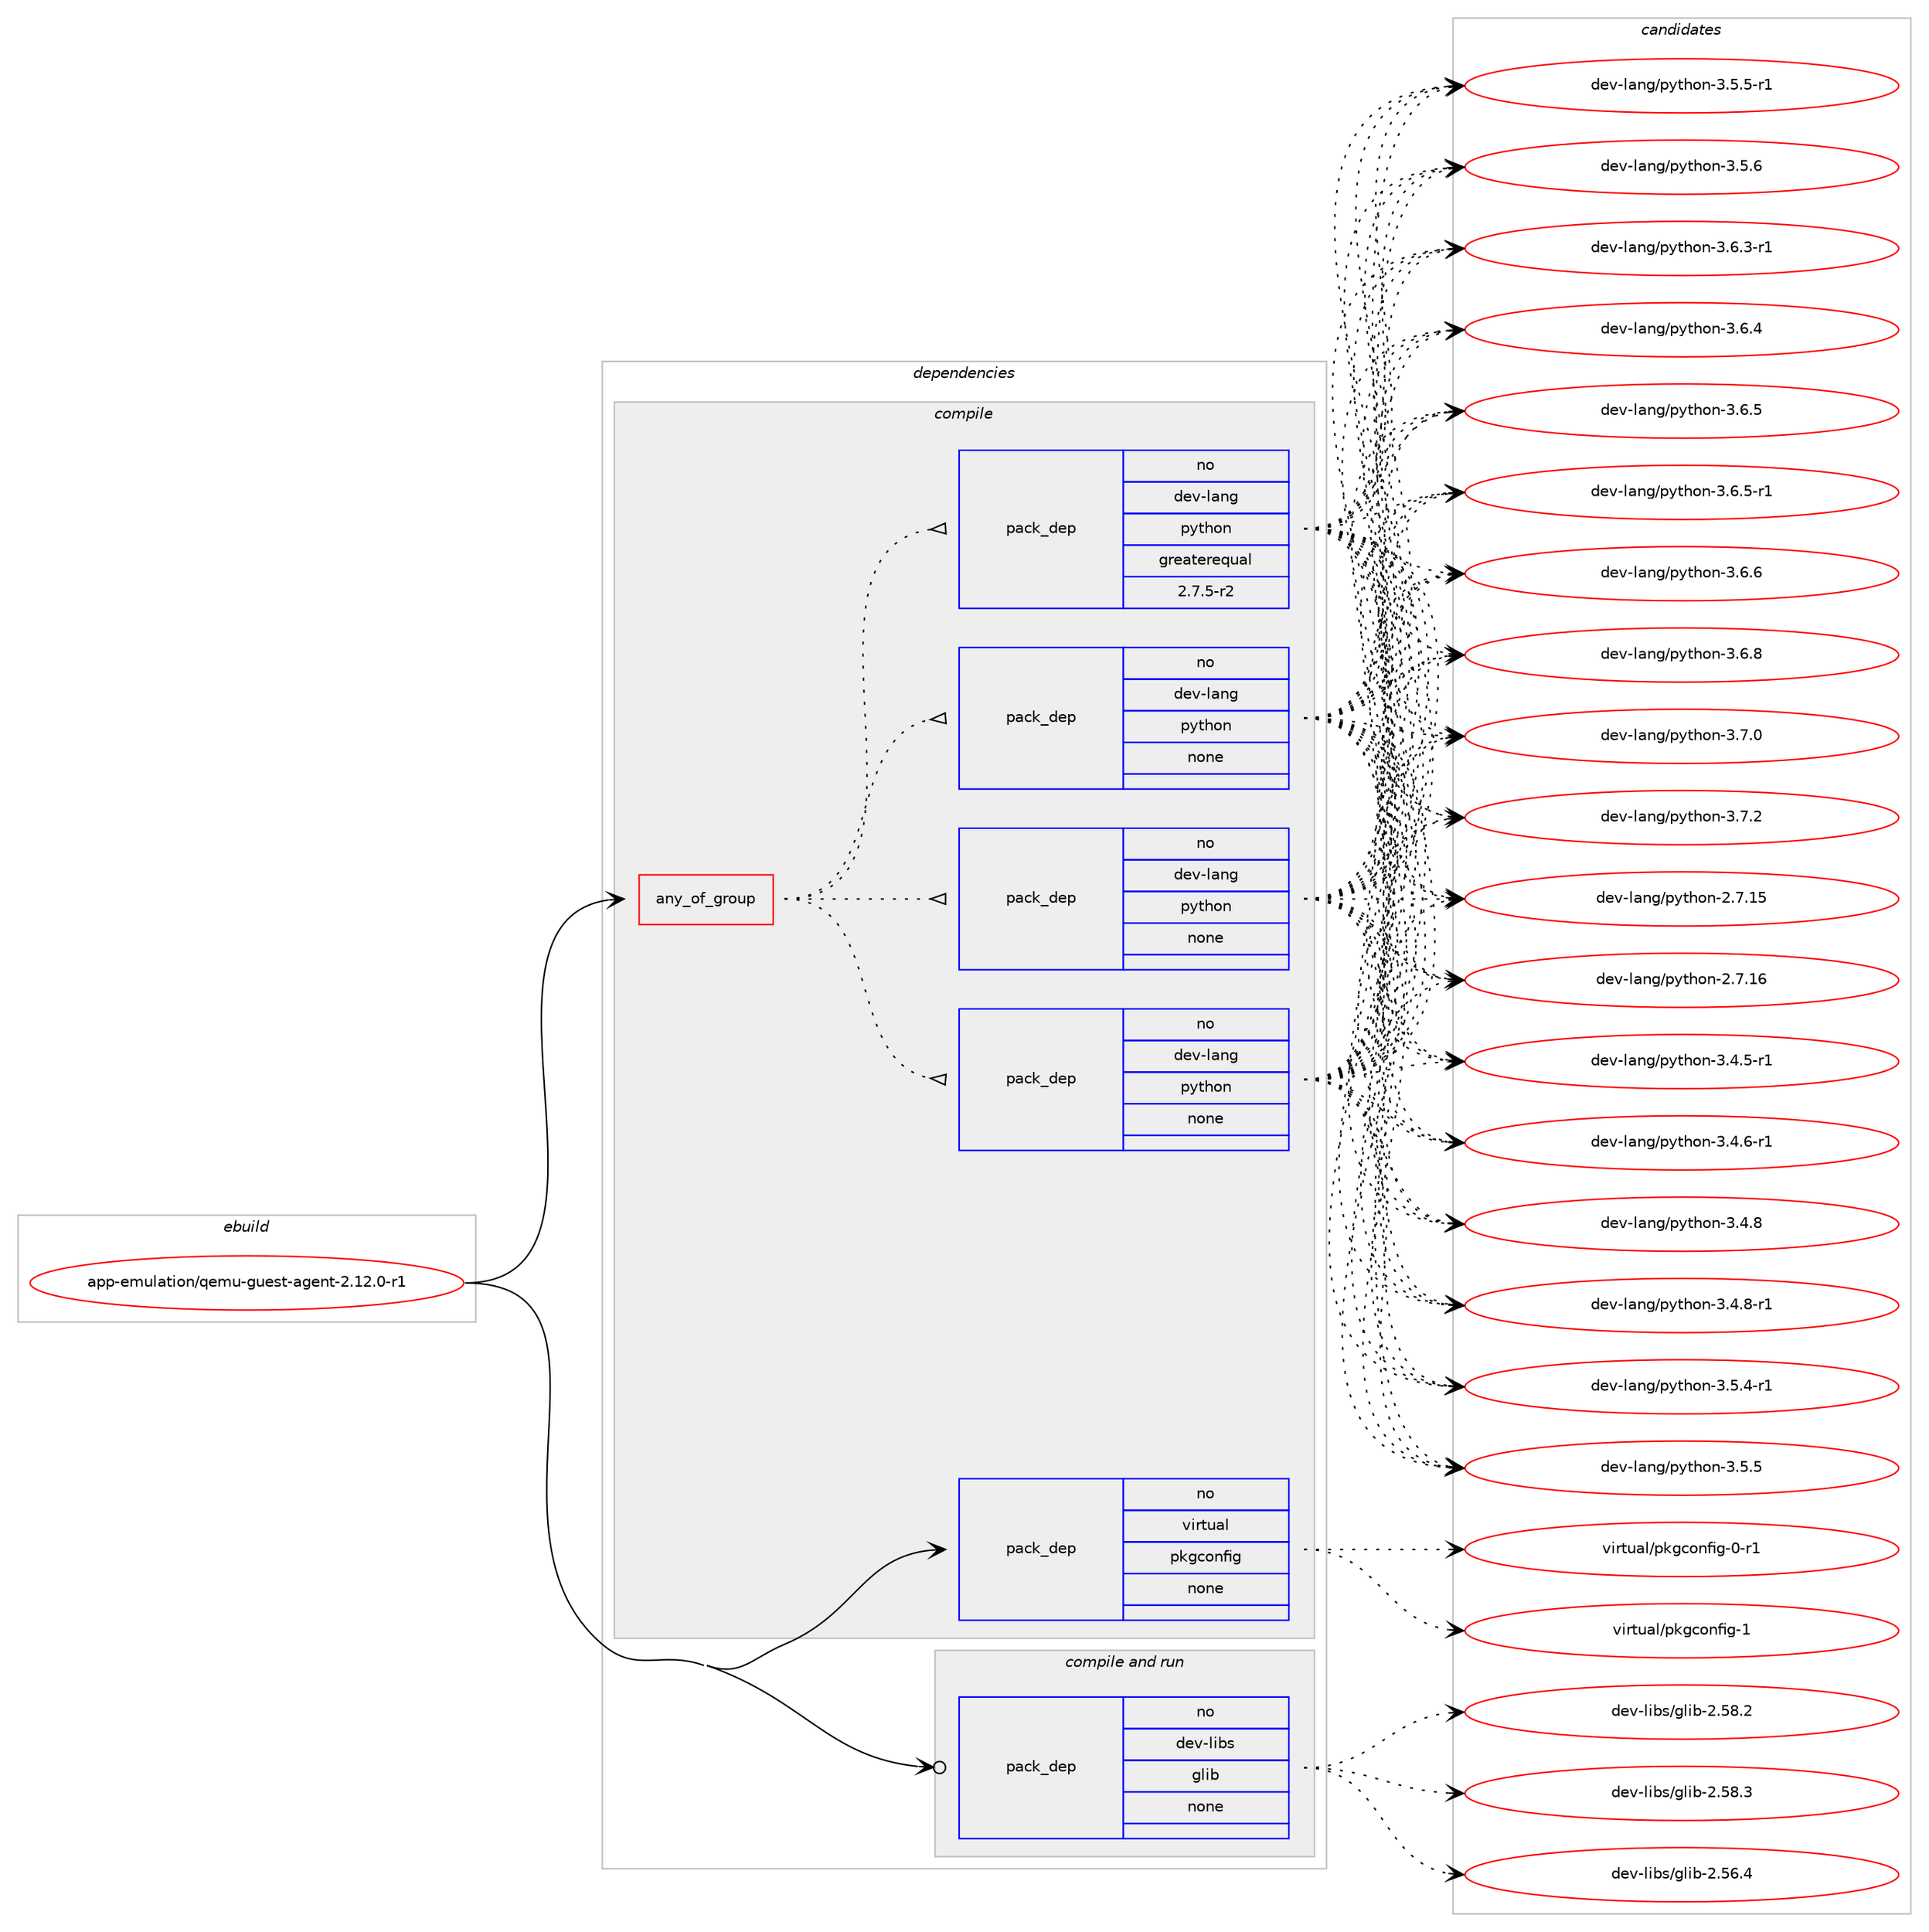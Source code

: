 digraph prolog {

# *************
# Graph options
# *************

newrank=true;
concentrate=true;
compound=true;
graph [rankdir=LR,fontname=Helvetica,fontsize=10,ranksep=1.5];#, ranksep=2.5, nodesep=0.2];
edge  [arrowhead=vee];
node  [fontname=Helvetica,fontsize=10];

# **********
# The ebuild
# **********

subgraph cluster_leftcol {
color=gray;
rank=same;
label=<<i>ebuild</i>>;
id [label="app-emulation/qemu-guest-agent-2.12.0-r1", color=red, width=4, href="../app-emulation/qemu-guest-agent-2.12.0-r1.svg"];
}

# ****************
# The dependencies
# ****************

subgraph cluster_midcol {
color=gray;
label=<<i>dependencies</i>>;
subgraph cluster_compile {
fillcolor="#eeeeee";
style=filled;
label=<<i>compile</i>>;
subgraph any19488 {
dependency1288296 [label=<<TABLE BORDER="0" CELLBORDER="1" CELLSPACING="0" CELLPADDING="4"><TR><TD CELLPADDING="10">any_of_group</TD></TR></TABLE>>, shape=none, color=red];subgraph pack917616 {
dependency1288297 [label=<<TABLE BORDER="0" CELLBORDER="1" CELLSPACING="0" CELLPADDING="4" WIDTH="220"><TR><TD ROWSPAN="6" CELLPADDING="30">pack_dep</TD></TR><TR><TD WIDTH="110">no</TD></TR><TR><TD>dev-lang</TD></TR><TR><TD>python</TD></TR><TR><TD>none</TD></TR><TR><TD></TD></TR></TABLE>>, shape=none, color=blue];
}
dependency1288296:e -> dependency1288297:w [weight=20,style="dotted",arrowhead="oinv"];
subgraph pack917617 {
dependency1288298 [label=<<TABLE BORDER="0" CELLBORDER="1" CELLSPACING="0" CELLPADDING="4" WIDTH="220"><TR><TD ROWSPAN="6" CELLPADDING="30">pack_dep</TD></TR><TR><TD WIDTH="110">no</TD></TR><TR><TD>dev-lang</TD></TR><TR><TD>python</TD></TR><TR><TD>none</TD></TR><TR><TD></TD></TR></TABLE>>, shape=none, color=blue];
}
dependency1288296:e -> dependency1288298:w [weight=20,style="dotted",arrowhead="oinv"];
subgraph pack917618 {
dependency1288299 [label=<<TABLE BORDER="0" CELLBORDER="1" CELLSPACING="0" CELLPADDING="4" WIDTH="220"><TR><TD ROWSPAN="6" CELLPADDING="30">pack_dep</TD></TR><TR><TD WIDTH="110">no</TD></TR><TR><TD>dev-lang</TD></TR><TR><TD>python</TD></TR><TR><TD>none</TD></TR><TR><TD></TD></TR></TABLE>>, shape=none, color=blue];
}
dependency1288296:e -> dependency1288299:w [weight=20,style="dotted",arrowhead="oinv"];
subgraph pack917619 {
dependency1288300 [label=<<TABLE BORDER="0" CELLBORDER="1" CELLSPACING="0" CELLPADDING="4" WIDTH="220"><TR><TD ROWSPAN="6" CELLPADDING="30">pack_dep</TD></TR><TR><TD WIDTH="110">no</TD></TR><TR><TD>dev-lang</TD></TR><TR><TD>python</TD></TR><TR><TD>greaterequal</TD></TR><TR><TD>2.7.5-r2</TD></TR></TABLE>>, shape=none, color=blue];
}
dependency1288296:e -> dependency1288300:w [weight=20,style="dotted",arrowhead="oinv"];
}
id:e -> dependency1288296:w [weight=20,style="solid",arrowhead="vee"];
subgraph pack917620 {
dependency1288301 [label=<<TABLE BORDER="0" CELLBORDER="1" CELLSPACING="0" CELLPADDING="4" WIDTH="220"><TR><TD ROWSPAN="6" CELLPADDING="30">pack_dep</TD></TR><TR><TD WIDTH="110">no</TD></TR><TR><TD>virtual</TD></TR><TR><TD>pkgconfig</TD></TR><TR><TD>none</TD></TR><TR><TD></TD></TR></TABLE>>, shape=none, color=blue];
}
id:e -> dependency1288301:w [weight=20,style="solid",arrowhead="vee"];
}
subgraph cluster_compileandrun {
fillcolor="#eeeeee";
style=filled;
label=<<i>compile and run</i>>;
subgraph pack917621 {
dependency1288302 [label=<<TABLE BORDER="0" CELLBORDER="1" CELLSPACING="0" CELLPADDING="4" WIDTH="220"><TR><TD ROWSPAN="6" CELLPADDING="30">pack_dep</TD></TR><TR><TD WIDTH="110">no</TD></TR><TR><TD>dev-libs</TD></TR><TR><TD>glib</TD></TR><TR><TD>none</TD></TR><TR><TD></TD></TR></TABLE>>, shape=none, color=blue];
}
id:e -> dependency1288302:w [weight=20,style="solid",arrowhead="odotvee"];
}
subgraph cluster_run {
fillcolor="#eeeeee";
style=filled;
label=<<i>run</i>>;
}
}

# **************
# The candidates
# **************

subgraph cluster_choices {
rank=same;
color=gray;
label=<<i>candidates</i>>;

subgraph choice917616 {
color=black;
nodesep=1;
choice10010111845108971101034711212111610411111045504655464953 [label="dev-lang/python-2.7.15", color=red, width=4,href="../dev-lang/python-2.7.15.svg"];
choice10010111845108971101034711212111610411111045504655464954 [label="dev-lang/python-2.7.16", color=red, width=4,href="../dev-lang/python-2.7.16.svg"];
choice1001011184510897110103471121211161041111104551465246534511449 [label="dev-lang/python-3.4.5-r1", color=red, width=4,href="../dev-lang/python-3.4.5-r1.svg"];
choice1001011184510897110103471121211161041111104551465246544511449 [label="dev-lang/python-3.4.6-r1", color=red, width=4,href="../dev-lang/python-3.4.6-r1.svg"];
choice100101118451089711010347112121116104111110455146524656 [label="dev-lang/python-3.4.8", color=red, width=4,href="../dev-lang/python-3.4.8.svg"];
choice1001011184510897110103471121211161041111104551465246564511449 [label="dev-lang/python-3.4.8-r1", color=red, width=4,href="../dev-lang/python-3.4.8-r1.svg"];
choice1001011184510897110103471121211161041111104551465346524511449 [label="dev-lang/python-3.5.4-r1", color=red, width=4,href="../dev-lang/python-3.5.4-r1.svg"];
choice100101118451089711010347112121116104111110455146534653 [label="dev-lang/python-3.5.5", color=red, width=4,href="../dev-lang/python-3.5.5.svg"];
choice1001011184510897110103471121211161041111104551465346534511449 [label="dev-lang/python-3.5.5-r1", color=red, width=4,href="../dev-lang/python-3.5.5-r1.svg"];
choice100101118451089711010347112121116104111110455146534654 [label="dev-lang/python-3.5.6", color=red, width=4,href="../dev-lang/python-3.5.6.svg"];
choice1001011184510897110103471121211161041111104551465446514511449 [label="dev-lang/python-3.6.3-r1", color=red, width=4,href="../dev-lang/python-3.6.3-r1.svg"];
choice100101118451089711010347112121116104111110455146544652 [label="dev-lang/python-3.6.4", color=red, width=4,href="../dev-lang/python-3.6.4.svg"];
choice100101118451089711010347112121116104111110455146544653 [label="dev-lang/python-3.6.5", color=red, width=4,href="../dev-lang/python-3.6.5.svg"];
choice1001011184510897110103471121211161041111104551465446534511449 [label="dev-lang/python-3.6.5-r1", color=red, width=4,href="../dev-lang/python-3.6.5-r1.svg"];
choice100101118451089711010347112121116104111110455146544654 [label="dev-lang/python-3.6.6", color=red, width=4,href="../dev-lang/python-3.6.6.svg"];
choice100101118451089711010347112121116104111110455146544656 [label="dev-lang/python-3.6.8", color=red, width=4,href="../dev-lang/python-3.6.8.svg"];
choice100101118451089711010347112121116104111110455146554648 [label="dev-lang/python-3.7.0", color=red, width=4,href="../dev-lang/python-3.7.0.svg"];
choice100101118451089711010347112121116104111110455146554650 [label="dev-lang/python-3.7.2", color=red, width=4,href="../dev-lang/python-3.7.2.svg"];
dependency1288297:e -> choice10010111845108971101034711212111610411111045504655464953:w [style=dotted,weight="100"];
dependency1288297:e -> choice10010111845108971101034711212111610411111045504655464954:w [style=dotted,weight="100"];
dependency1288297:e -> choice1001011184510897110103471121211161041111104551465246534511449:w [style=dotted,weight="100"];
dependency1288297:e -> choice1001011184510897110103471121211161041111104551465246544511449:w [style=dotted,weight="100"];
dependency1288297:e -> choice100101118451089711010347112121116104111110455146524656:w [style=dotted,weight="100"];
dependency1288297:e -> choice1001011184510897110103471121211161041111104551465246564511449:w [style=dotted,weight="100"];
dependency1288297:e -> choice1001011184510897110103471121211161041111104551465346524511449:w [style=dotted,weight="100"];
dependency1288297:e -> choice100101118451089711010347112121116104111110455146534653:w [style=dotted,weight="100"];
dependency1288297:e -> choice1001011184510897110103471121211161041111104551465346534511449:w [style=dotted,weight="100"];
dependency1288297:e -> choice100101118451089711010347112121116104111110455146534654:w [style=dotted,weight="100"];
dependency1288297:e -> choice1001011184510897110103471121211161041111104551465446514511449:w [style=dotted,weight="100"];
dependency1288297:e -> choice100101118451089711010347112121116104111110455146544652:w [style=dotted,weight="100"];
dependency1288297:e -> choice100101118451089711010347112121116104111110455146544653:w [style=dotted,weight="100"];
dependency1288297:e -> choice1001011184510897110103471121211161041111104551465446534511449:w [style=dotted,weight="100"];
dependency1288297:e -> choice100101118451089711010347112121116104111110455146544654:w [style=dotted,weight="100"];
dependency1288297:e -> choice100101118451089711010347112121116104111110455146544656:w [style=dotted,weight="100"];
dependency1288297:e -> choice100101118451089711010347112121116104111110455146554648:w [style=dotted,weight="100"];
dependency1288297:e -> choice100101118451089711010347112121116104111110455146554650:w [style=dotted,weight="100"];
}
subgraph choice917617 {
color=black;
nodesep=1;
choice10010111845108971101034711212111610411111045504655464953 [label="dev-lang/python-2.7.15", color=red, width=4,href="../dev-lang/python-2.7.15.svg"];
choice10010111845108971101034711212111610411111045504655464954 [label="dev-lang/python-2.7.16", color=red, width=4,href="../dev-lang/python-2.7.16.svg"];
choice1001011184510897110103471121211161041111104551465246534511449 [label="dev-lang/python-3.4.5-r1", color=red, width=4,href="../dev-lang/python-3.4.5-r1.svg"];
choice1001011184510897110103471121211161041111104551465246544511449 [label="dev-lang/python-3.4.6-r1", color=red, width=4,href="../dev-lang/python-3.4.6-r1.svg"];
choice100101118451089711010347112121116104111110455146524656 [label="dev-lang/python-3.4.8", color=red, width=4,href="../dev-lang/python-3.4.8.svg"];
choice1001011184510897110103471121211161041111104551465246564511449 [label="dev-lang/python-3.4.8-r1", color=red, width=4,href="../dev-lang/python-3.4.8-r1.svg"];
choice1001011184510897110103471121211161041111104551465346524511449 [label="dev-lang/python-3.5.4-r1", color=red, width=4,href="../dev-lang/python-3.5.4-r1.svg"];
choice100101118451089711010347112121116104111110455146534653 [label="dev-lang/python-3.5.5", color=red, width=4,href="../dev-lang/python-3.5.5.svg"];
choice1001011184510897110103471121211161041111104551465346534511449 [label="dev-lang/python-3.5.5-r1", color=red, width=4,href="../dev-lang/python-3.5.5-r1.svg"];
choice100101118451089711010347112121116104111110455146534654 [label="dev-lang/python-3.5.6", color=red, width=4,href="../dev-lang/python-3.5.6.svg"];
choice1001011184510897110103471121211161041111104551465446514511449 [label="dev-lang/python-3.6.3-r1", color=red, width=4,href="../dev-lang/python-3.6.3-r1.svg"];
choice100101118451089711010347112121116104111110455146544652 [label="dev-lang/python-3.6.4", color=red, width=4,href="../dev-lang/python-3.6.4.svg"];
choice100101118451089711010347112121116104111110455146544653 [label="dev-lang/python-3.6.5", color=red, width=4,href="../dev-lang/python-3.6.5.svg"];
choice1001011184510897110103471121211161041111104551465446534511449 [label="dev-lang/python-3.6.5-r1", color=red, width=4,href="../dev-lang/python-3.6.5-r1.svg"];
choice100101118451089711010347112121116104111110455146544654 [label="dev-lang/python-3.6.6", color=red, width=4,href="../dev-lang/python-3.6.6.svg"];
choice100101118451089711010347112121116104111110455146544656 [label="dev-lang/python-3.6.8", color=red, width=4,href="../dev-lang/python-3.6.8.svg"];
choice100101118451089711010347112121116104111110455146554648 [label="dev-lang/python-3.7.0", color=red, width=4,href="../dev-lang/python-3.7.0.svg"];
choice100101118451089711010347112121116104111110455146554650 [label="dev-lang/python-3.7.2", color=red, width=4,href="../dev-lang/python-3.7.2.svg"];
dependency1288298:e -> choice10010111845108971101034711212111610411111045504655464953:w [style=dotted,weight="100"];
dependency1288298:e -> choice10010111845108971101034711212111610411111045504655464954:w [style=dotted,weight="100"];
dependency1288298:e -> choice1001011184510897110103471121211161041111104551465246534511449:w [style=dotted,weight="100"];
dependency1288298:e -> choice1001011184510897110103471121211161041111104551465246544511449:w [style=dotted,weight="100"];
dependency1288298:e -> choice100101118451089711010347112121116104111110455146524656:w [style=dotted,weight="100"];
dependency1288298:e -> choice1001011184510897110103471121211161041111104551465246564511449:w [style=dotted,weight="100"];
dependency1288298:e -> choice1001011184510897110103471121211161041111104551465346524511449:w [style=dotted,weight="100"];
dependency1288298:e -> choice100101118451089711010347112121116104111110455146534653:w [style=dotted,weight="100"];
dependency1288298:e -> choice1001011184510897110103471121211161041111104551465346534511449:w [style=dotted,weight="100"];
dependency1288298:e -> choice100101118451089711010347112121116104111110455146534654:w [style=dotted,weight="100"];
dependency1288298:e -> choice1001011184510897110103471121211161041111104551465446514511449:w [style=dotted,weight="100"];
dependency1288298:e -> choice100101118451089711010347112121116104111110455146544652:w [style=dotted,weight="100"];
dependency1288298:e -> choice100101118451089711010347112121116104111110455146544653:w [style=dotted,weight="100"];
dependency1288298:e -> choice1001011184510897110103471121211161041111104551465446534511449:w [style=dotted,weight="100"];
dependency1288298:e -> choice100101118451089711010347112121116104111110455146544654:w [style=dotted,weight="100"];
dependency1288298:e -> choice100101118451089711010347112121116104111110455146544656:w [style=dotted,weight="100"];
dependency1288298:e -> choice100101118451089711010347112121116104111110455146554648:w [style=dotted,weight="100"];
dependency1288298:e -> choice100101118451089711010347112121116104111110455146554650:w [style=dotted,weight="100"];
}
subgraph choice917618 {
color=black;
nodesep=1;
choice10010111845108971101034711212111610411111045504655464953 [label="dev-lang/python-2.7.15", color=red, width=4,href="../dev-lang/python-2.7.15.svg"];
choice10010111845108971101034711212111610411111045504655464954 [label="dev-lang/python-2.7.16", color=red, width=4,href="../dev-lang/python-2.7.16.svg"];
choice1001011184510897110103471121211161041111104551465246534511449 [label="dev-lang/python-3.4.5-r1", color=red, width=4,href="../dev-lang/python-3.4.5-r1.svg"];
choice1001011184510897110103471121211161041111104551465246544511449 [label="dev-lang/python-3.4.6-r1", color=red, width=4,href="../dev-lang/python-3.4.6-r1.svg"];
choice100101118451089711010347112121116104111110455146524656 [label="dev-lang/python-3.4.8", color=red, width=4,href="../dev-lang/python-3.4.8.svg"];
choice1001011184510897110103471121211161041111104551465246564511449 [label="dev-lang/python-3.4.8-r1", color=red, width=4,href="../dev-lang/python-3.4.8-r1.svg"];
choice1001011184510897110103471121211161041111104551465346524511449 [label="dev-lang/python-3.5.4-r1", color=red, width=4,href="../dev-lang/python-3.5.4-r1.svg"];
choice100101118451089711010347112121116104111110455146534653 [label="dev-lang/python-3.5.5", color=red, width=4,href="../dev-lang/python-3.5.5.svg"];
choice1001011184510897110103471121211161041111104551465346534511449 [label="dev-lang/python-3.5.5-r1", color=red, width=4,href="../dev-lang/python-3.5.5-r1.svg"];
choice100101118451089711010347112121116104111110455146534654 [label="dev-lang/python-3.5.6", color=red, width=4,href="../dev-lang/python-3.5.6.svg"];
choice1001011184510897110103471121211161041111104551465446514511449 [label="dev-lang/python-3.6.3-r1", color=red, width=4,href="../dev-lang/python-3.6.3-r1.svg"];
choice100101118451089711010347112121116104111110455146544652 [label="dev-lang/python-3.6.4", color=red, width=4,href="../dev-lang/python-3.6.4.svg"];
choice100101118451089711010347112121116104111110455146544653 [label="dev-lang/python-3.6.5", color=red, width=4,href="../dev-lang/python-3.6.5.svg"];
choice1001011184510897110103471121211161041111104551465446534511449 [label="dev-lang/python-3.6.5-r1", color=red, width=4,href="../dev-lang/python-3.6.5-r1.svg"];
choice100101118451089711010347112121116104111110455146544654 [label="dev-lang/python-3.6.6", color=red, width=4,href="../dev-lang/python-3.6.6.svg"];
choice100101118451089711010347112121116104111110455146544656 [label="dev-lang/python-3.6.8", color=red, width=4,href="../dev-lang/python-3.6.8.svg"];
choice100101118451089711010347112121116104111110455146554648 [label="dev-lang/python-3.7.0", color=red, width=4,href="../dev-lang/python-3.7.0.svg"];
choice100101118451089711010347112121116104111110455146554650 [label="dev-lang/python-3.7.2", color=red, width=4,href="../dev-lang/python-3.7.2.svg"];
dependency1288299:e -> choice10010111845108971101034711212111610411111045504655464953:w [style=dotted,weight="100"];
dependency1288299:e -> choice10010111845108971101034711212111610411111045504655464954:w [style=dotted,weight="100"];
dependency1288299:e -> choice1001011184510897110103471121211161041111104551465246534511449:w [style=dotted,weight="100"];
dependency1288299:e -> choice1001011184510897110103471121211161041111104551465246544511449:w [style=dotted,weight="100"];
dependency1288299:e -> choice100101118451089711010347112121116104111110455146524656:w [style=dotted,weight="100"];
dependency1288299:e -> choice1001011184510897110103471121211161041111104551465246564511449:w [style=dotted,weight="100"];
dependency1288299:e -> choice1001011184510897110103471121211161041111104551465346524511449:w [style=dotted,weight="100"];
dependency1288299:e -> choice100101118451089711010347112121116104111110455146534653:w [style=dotted,weight="100"];
dependency1288299:e -> choice1001011184510897110103471121211161041111104551465346534511449:w [style=dotted,weight="100"];
dependency1288299:e -> choice100101118451089711010347112121116104111110455146534654:w [style=dotted,weight="100"];
dependency1288299:e -> choice1001011184510897110103471121211161041111104551465446514511449:w [style=dotted,weight="100"];
dependency1288299:e -> choice100101118451089711010347112121116104111110455146544652:w [style=dotted,weight="100"];
dependency1288299:e -> choice100101118451089711010347112121116104111110455146544653:w [style=dotted,weight="100"];
dependency1288299:e -> choice1001011184510897110103471121211161041111104551465446534511449:w [style=dotted,weight="100"];
dependency1288299:e -> choice100101118451089711010347112121116104111110455146544654:w [style=dotted,weight="100"];
dependency1288299:e -> choice100101118451089711010347112121116104111110455146544656:w [style=dotted,weight="100"];
dependency1288299:e -> choice100101118451089711010347112121116104111110455146554648:w [style=dotted,weight="100"];
dependency1288299:e -> choice100101118451089711010347112121116104111110455146554650:w [style=dotted,weight="100"];
}
subgraph choice917619 {
color=black;
nodesep=1;
choice10010111845108971101034711212111610411111045504655464953 [label="dev-lang/python-2.7.15", color=red, width=4,href="../dev-lang/python-2.7.15.svg"];
choice10010111845108971101034711212111610411111045504655464954 [label="dev-lang/python-2.7.16", color=red, width=4,href="../dev-lang/python-2.7.16.svg"];
choice1001011184510897110103471121211161041111104551465246534511449 [label="dev-lang/python-3.4.5-r1", color=red, width=4,href="../dev-lang/python-3.4.5-r1.svg"];
choice1001011184510897110103471121211161041111104551465246544511449 [label="dev-lang/python-3.4.6-r1", color=red, width=4,href="../dev-lang/python-3.4.6-r1.svg"];
choice100101118451089711010347112121116104111110455146524656 [label="dev-lang/python-3.4.8", color=red, width=4,href="../dev-lang/python-3.4.8.svg"];
choice1001011184510897110103471121211161041111104551465246564511449 [label="dev-lang/python-3.4.8-r1", color=red, width=4,href="../dev-lang/python-3.4.8-r1.svg"];
choice1001011184510897110103471121211161041111104551465346524511449 [label="dev-lang/python-3.5.4-r1", color=red, width=4,href="../dev-lang/python-3.5.4-r1.svg"];
choice100101118451089711010347112121116104111110455146534653 [label="dev-lang/python-3.5.5", color=red, width=4,href="../dev-lang/python-3.5.5.svg"];
choice1001011184510897110103471121211161041111104551465346534511449 [label="dev-lang/python-3.5.5-r1", color=red, width=4,href="../dev-lang/python-3.5.5-r1.svg"];
choice100101118451089711010347112121116104111110455146534654 [label="dev-lang/python-3.5.6", color=red, width=4,href="../dev-lang/python-3.5.6.svg"];
choice1001011184510897110103471121211161041111104551465446514511449 [label="dev-lang/python-3.6.3-r1", color=red, width=4,href="../dev-lang/python-3.6.3-r1.svg"];
choice100101118451089711010347112121116104111110455146544652 [label="dev-lang/python-3.6.4", color=red, width=4,href="../dev-lang/python-3.6.4.svg"];
choice100101118451089711010347112121116104111110455146544653 [label="dev-lang/python-3.6.5", color=red, width=4,href="../dev-lang/python-3.6.5.svg"];
choice1001011184510897110103471121211161041111104551465446534511449 [label="dev-lang/python-3.6.5-r1", color=red, width=4,href="../dev-lang/python-3.6.5-r1.svg"];
choice100101118451089711010347112121116104111110455146544654 [label="dev-lang/python-3.6.6", color=red, width=4,href="../dev-lang/python-3.6.6.svg"];
choice100101118451089711010347112121116104111110455146544656 [label="dev-lang/python-3.6.8", color=red, width=4,href="../dev-lang/python-3.6.8.svg"];
choice100101118451089711010347112121116104111110455146554648 [label="dev-lang/python-3.7.0", color=red, width=4,href="../dev-lang/python-3.7.0.svg"];
choice100101118451089711010347112121116104111110455146554650 [label="dev-lang/python-3.7.2", color=red, width=4,href="../dev-lang/python-3.7.2.svg"];
dependency1288300:e -> choice10010111845108971101034711212111610411111045504655464953:w [style=dotted,weight="100"];
dependency1288300:e -> choice10010111845108971101034711212111610411111045504655464954:w [style=dotted,weight="100"];
dependency1288300:e -> choice1001011184510897110103471121211161041111104551465246534511449:w [style=dotted,weight="100"];
dependency1288300:e -> choice1001011184510897110103471121211161041111104551465246544511449:w [style=dotted,weight="100"];
dependency1288300:e -> choice100101118451089711010347112121116104111110455146524656:w [style=dotted,weight="100"];
dependency1288300:e -> choice1001011184510897110103471121211161041111104551465246564511449:w [style=dotted,weight="100"];
dependency1288300:e -> choice1001011184510897110103471121211161041111104551465346524511449:w [style=dotted,weight="100"];
dependency1288300:e -> choice100101118451089711010347112121116104111110455146534653:w [style=dotted,weight="100"];
dependency1288300:e -> choice1001011184510897110103471121211161041111104551465346534511449:w [style=dotted,weight="100"];
dependency1288300:e -> choice100101118451089711010347112121116104111110455146534654:w [style=dotted,weight="100"];
dependency1288300:e -> choice1001011184510897110103471121211161041111104551465446514511449:w [style=dotted,weight="100"];
dependency1288300:e -> choice100101118451089711010347112121116104111110455146544652:w [style=dotted,weight="100"];
dependency1288300:e -> choice100101118451089711010347112121116104111110455146544653:w [style=dotted,weight="100"];
dependency1288300:e -> choice1001011184510897110103471121211161041111104551465446534511449:w [style=dotted,weight="100"];
dependency1288300:e -> choice100101118451089711010347112121116104111110455146544654:w [style=dotted,weight="100"];
dependency1288300:e -> choice100101118451089711010347112121116104111110455146544656:w [style=dotted,weight="100"];
dependency1288300:e -> choice100101118451089711010347112121116104111110455146554648:w [style=dotted,weight="100"];
dependency1288300:e -> choice100101118451089711010347112121116104111110455146554650:w [style=dotted,weight="100"];
}
subgraph choice917620 {
color=black;
nodesep=1;
choice11810511411611797108471121071039911111010210510345484511449 [label="virtual/pkgconfig-0-r1", color=red, width=4,href="../virtual/pkgconfig-0-r1.svg"];
choice1181051141161179710847112107103991111101021051034549 [label="virtual/pkgconfig-1", color=red, width=4,href="../virtual/pkgconfig-1.svg"];
dependency1288301:e -> choice11810511411611797108471121071039911111010210510345484511449:w [style=dotted,weight="100"];
dependency1288301:e -> choice1181051141161179710847112107103991111101021051034549:w [style=dotted,weight="100"];
}
subgraph choice917621 {
color=black;
nodesep=1;
choice1001011184510810598115471031081059845504653544652 [label="dev-libs/glib-2.56.4", color=red, width=4,href="../dev-libs/glib-2.56.4.svg"];
choice1001011184510810598115471031081059845504653564650 [label="dev-libs/glib-2.58.2", color=red, width=4,href="../dev-libs/glib-2.58.2.svg"];
choice1001011184510810598115471031081059845504653564651 [label="dev-libs/glib-2.58.3", color=red, width=4,href="../dev-libs/glib-2.58.3.svg"];
dependency1288302:e -> choice1001011184510810598115471031081059845504653544652:w [style=dotted,weight="100"];
dependency1288302:e -> choice1001011184510810598115471031081059845504653564650:w [style=dotted,weight="100"];
dependency1288302:e -> choice1001011184510810598115471031081059845504653564651:w [style=dotted,weight="100"];
}
}

}
